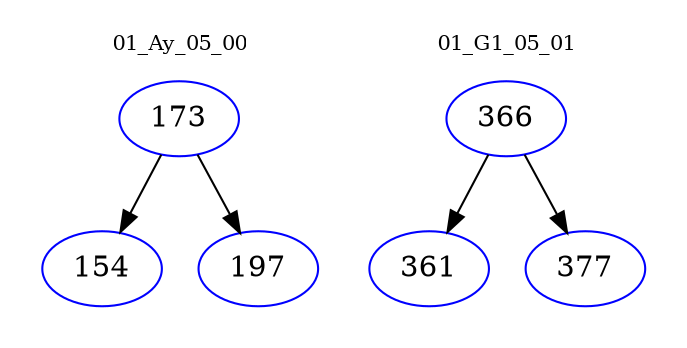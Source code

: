 digraph{
subgraph cluster_0 {
color = white
label = "01_Ay_05_00";
fontsize=10;
T0_173 [label="173", color="blue"]
T0_173 -> T0_154 [color="black"]
T0_154 [label="154", color="blue"]
T0_173 -> T0_197 [color="black"]
T0_197 [label="197", color="blue"]
}
subgraph cluster_1 {
color = white
label = "01_G1_05_01";
fontsize=10;
T1_366 [label="366", color="blue"]
T1_366 -> T1_361 [color="black"]
T1_361 [label="361", color="blue"]
T1_366 -> T1_377 [color="black"]
T1_377 [label="377", color="blue"]
}
}
